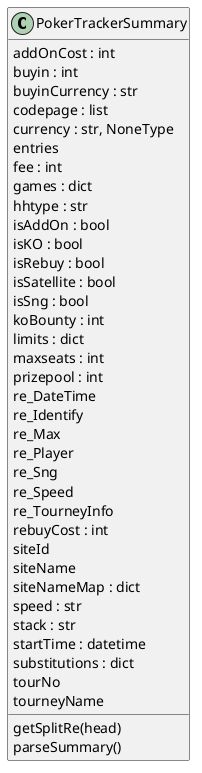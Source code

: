 @startuml classes
set namespaceSeparator none
class "PokerTrackerSummary" as PokerTrackerSummary.PokerTrackerSummary {
  addOnCost : int
  buyin : int
  buyinCurrency : str
  codepage : list
  currency : str, NoneType
  entries
  fee : int
  games : dict
  hhtype : str
  isAddOn : bool
  isKO : bool
  isRebuy : bool
  isSatellite : bool
  isSng : bool
  koBounty : int
  limits : dict
  maxseats : int
  prizepool : int
  re_DateTime
  re_Identify
  re_Max
  re_Player
  re_Sng
  re_Speed
  re_TourneyInfo
  rebuyCost : int
  siteId
  siteName
  siteNameMap : dict
  speed : str
  stack : str
  startTime : datetime
  substitutions : dict
  tourNo
  tourneyName
  getSplitRe(head)
  parseSummary()
}
@enduml
